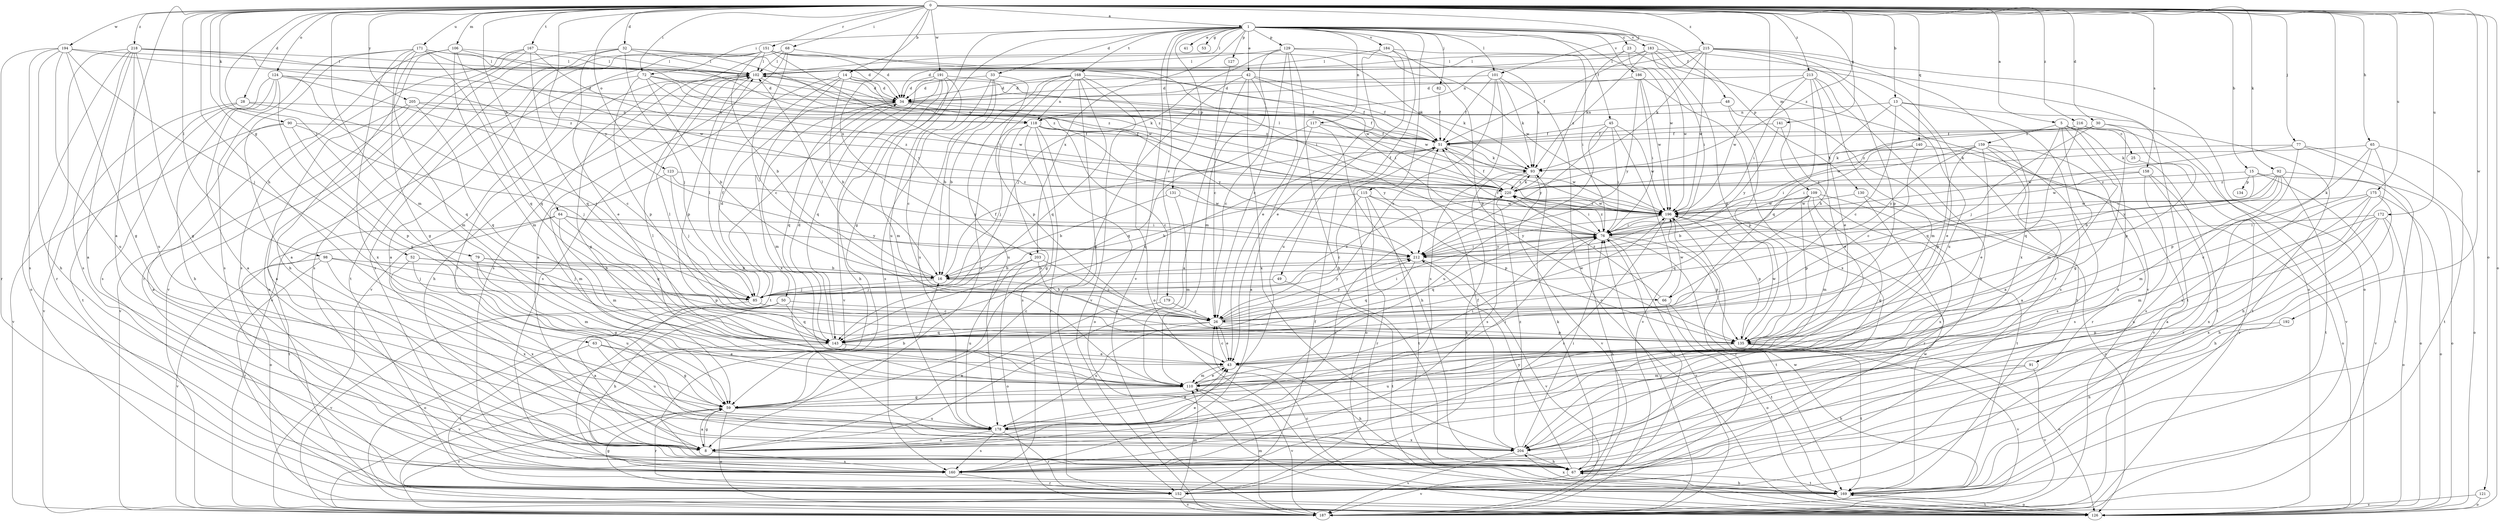 strict digraph  {
0;
1;
5;
8;
13;
14;
15;
16;
23;
25;
26;
28;
30;
32;
33;
34;
41;
42;
43;
45;
48;
49;
50;
51;
52;
53;
59;
63;
64;
65;
66;
67;
68;
72;
76;
77;
79;
82;
85;
90;
91;
92;
93;
98;
101;
102;
106;
109;
110;
115;
117;
118;
121;
123;
124;
126;
127;
129;
130;
131;
134;
135;
140;
141;
143;
151;
152;
158;
159;
160;
167;
168;
169;
171;
172;
175;
178;
179;
183;
184;
186;
187;
191;
192;
194;
196;
203;
204;
205;
212;
213;
215;
216;
218;
220;
0 -> 1  [label=a];
0 -> 5  [label=a];
0 -> 8  [label=a];
0 -> 13  [label=b];
0 -> 14  [label=b];
0 -> 15  [label=b];
0 -> 28  [label=d];
0 -> 30  [label=d];
0 -> 32  [label=d];
0 -> 52  [label=g];
0 -> 63  [label=h];
0 -> 64  [label=h];
0 -> 65  [label=h];
0 -> 68  [label=i];
0 -> 72  [label=i];
0 -> 77  [label=j];
0 -> 79  [label=j];
0 -> 90  [label=k];
0 -> 91  [label=k];
0 -> 92  [label=k];
0 -> 98  [label=l];
0 -> 101  [label=l];
0 -> 106  [label=m];
0 -> 109  [label=m];
0 -> 110  [label=m];
0 -> 121  [label=o];
0 -> 123  [label=o];
0 -> 124  [label=o];
0 -> 126  [label=o];
0 -> 140  [label=q];
0 -> 141  [label=q];
0 -> 151  [label=r];
0 -> 158  [label=s];
0 -> 167  [label=t];
0 -> 171  [label=u];
0 -> 172  [label=u];
0 -> 175  [label=u];
0 -> 191  [label=w];
0 -> 192  [label=w];
0 -> 194  [label=w];
0 -> 203  [label=x];
0 -> 205  [label=y];
0 -> 212  [label=y];
0 -> 213  [label=z];
0 -> 215  [label=z];
0 -> 216  [label=z];
0 -> 218  [label=z];
0 -> 220  [label=z];
1 -> 23  [label=c];
1 -> 33  [label=d];
1 -> 41  [label=e];
1 -> 42  [label=e];
1 -> 45  [label=f];
1 -> 48  [label=f];
1 -> 49  [label=f];
1 -> 53  [label=g];
1 -> 59  [label=g];
1 -> 72  [label=i];
1 -> 82  [label=j];
1 -> 101  [label=l];
1 -> 102  [label=l];
1 -> 115  [label=n];
1 -> 117  [label=n];
1 -> 127  [label=p];
1 -> 129  [label=p];
1 -> 130  [label=p];
1 -> 131  [label=p];
1 -> 168  [label=t];
1 -> 178  [label=u];
1 -> 179  [label=v];
1 -> 183  [label=v];
1 -> 184  [label=v];
1 -> 186  [label=v];
1 -> 187  [label=v];
1 -> 196  [label=w];
1 -> 203  [label=x];
5 -> 8  [label=a];
5 -> 25  [label=c];
5 -> 110  [label=m];
5 -> 143  [label=q];
5 -> 159  [label=s];
5 -> 169  [label=t];
5 -> 204  [label=x];
8 -> 43  [label=e];
8 -> 59  [label=g];
8 -> 160  [label=s];
13 -> 26  [label=c];
13 -> 43  [label=e];
13 -> 66  [label=h];
13 -> 118  [label=n];
13 -> 160  [label=s];
13 -> 169  [label=t];
14 -> 16  [label=b];
14 -> 34  [label=d];
14 -> 50  [label=f];
14 -> 51  [label=f];
14 -> 160  [label=s];
14 -> 196  [label=w];
14 -> 204  [label=x];
15 -> 26  [label=c];
15 -> 126  [label=o];
15 -> 134  [label=p];
15 -> 187  [label=v];
15 -> 220  [label=z];
16 -> 51  [label=f];
16 -> 66  [label=h];
16 -> 85  [label=j];
16 -> 102  [label=l];
23 -> 102  [label=l];
23 -> 187  [label=v];
23 -> 196  [label=w];
23 -> 220  [label=z];
25 -> 187  [label=v];
26 -> 43  [label=e];
26 -> 76  [label=i];
26 -> 135  [label=p];
26 -> 143  [label=q];
26 -> 178  [label=u];
26 -> 196  [label=w];
26 -> 212  [label=y];
28 -> 85  [label=j];
28 -> 118  [label=n];
28 -> 169  [label=t];
28 -> 187  [label=v];
30 -> 51  [label=f];
30 -> 85  [label=j];
30 -> 135  [label=p];
30 -> 169  [label=t];
30 -> 220  [label=z];
32 -> 34  [label=d];
32 -> 43  [label=e];
32 -> 85  [label=j];
32 -> 102  [label=l];
32 -> 160  [label=s];
32 -> 169  [label=t];
32 -> 196  [label=w];
33 -> 16  [label=b];
33 -> 34  [label=d];
33 -> 135  [label=p];
33 -> 160  [label=s];
33 -> 178  [label=u];
34 -> 51  [label=f];
34 -> 110  [label=m];
34 -> 118  [label=n];
34 -> 143  [label=q];
34 -> 169  [label=t];
34 -> 212  [label=y];
42 -> 8  [label=a];
42 -> 26  [label=c];
42 -> 34  [label=d];
42 -> 51  [label=f];
42 -> 59  [label=g];
42 -> 93  [label=k];
42 -> 204  [label=x];
43 -> 26  [label=c];
43 -> 67  [label=h];
43 -> 110  [label=m];
45 -> 51  [label=f];
45 -> 76  [label=i];
45 -> 178  [label=u];
45 -> 187  [label=v];
45 -> 196  [label=w];
45 -> 212  [label=y];
48 -> 118  [label=n];
48 -> 135  [label=p];
48 -> 169  [label=t];
49 -> 85  [label=j];
49 -> 169  [label=t];
50 -> 8  [label=a];
50 -> 26  [label=c];
50 -> 67  [label=h];
50 -> 126  [label=o];
50 -> 143  [label=q];
51 -> 93  [label=k];
51 -> 102  [label=l];
51 -> 126  [label=o];
51 -> 143  [label=q];
51 -> 196  [label=w];
52 -> 16  [label=b];
52 -> 85  [label=j];
52 -> 178  [label=u];
52 -> 204  [label=x];
59 -> 8  [label=a];
59 -> 16  [label=b];
59 -> 76  [label=i];
59 -> 126  [label=o];
59 -> 152  [label=r];
59 -> 178  [label=u];
59 -> 187  [label=v];
63 -> 43  [label=e];
63 -> 59  [label=g];
63 -> 169  [label=t];
63 -> 178  [label=u];
64 -> 76  [label=i];
64 -> 110  [label=m];
64 -> 126  [label=o];
64 -> 143  [label=q];
64 -> 169  [label=t];
64 -> 212  [label=y];
65 -> 67  [label=h];
65 -> 93  [label=k];
65 -> 135  [label=p];
65 -> 169  [label=t];
65 -> 204  [label=x];
66 -> 126  [label=o];
66 -> 169  [label=t];
66 -> 196  [label=w];
66 -> 220  [label=z];
67 -> 76  [label=i];
67 -> 93  [label=k];
67 -> 169  [label=t];
67 -> 187  [label=v];
67 -> 212  [label=y];
68 -> 8  [label=a];
68 -> 26  [label=c];
68 -> 76  [label=i];
68 -> 102  [label=l];
68 -> 160  [label=s];
72 -> 16  [label=b];
72 -> 34  [label=d];
72 -> 93  [label=k];
72 -> 135  [label=p];
72 -> 187  [label=v];
72 -> 196  [label=w];
76 -> 51  [label=f];
76 -> 67  [label=h];
76 -> 135  [label=p];
76 -> 143  [label=q];
76 -> 169  [label=t];
76 -> 187  [label=v];
76 -> 212  [label=y];
76 -> 220  [label=z];
77 -> 93  [label=k];
77 -> 126  [label=o];
77 -> 160  [label=s];
77 -> 169  [label=t];
77 -> 196  [label=w];
79 -> 16  [label=b];
79 -> 59  [label=g];
79 -> 110  [label=m];
79 -> 135  [label=p];
82 -> 51  [label=f];
85 -> 26  [label=c];
85 -> 34  [label=d];
85 -> 102  [label=l];
85 -> 187  [label=v];
85 -> 212  [label=y];
85 -> 220  [label=z];
90 -> 8  [label=a];
90 -> 51  [label=f];
90 -> 85  [label=j];
90 -> 135  [label=p];
90 -> 187  [label=v];
91 -> 67  [label=h];
91 -> 110  [label=m];
91 -> 187  [label=v];
92 -> 16  [label=b];
92 -> 76  [label=i];
92 -> 110  [label=m];
92 -> 126  [label=o];
92 -> 169  [label=t];
92 -> 212  [label=y];
92 -> 220  [label=z];
93 -> 102  [label=l];
93 -> 160  [label=s];
93 -> 187  [label=v];
93 -> 220  [label=z];
98 -> 16  [label=b];
98 -> 85  [label=j];
98 -> 152  [label=r];
98 -> 187  [label=v];
98 -> 204  [label=x];
101 -> 26  [label=c];
101 -> 34  [label=d];
101 -> 51  [label=f];
101 -> 93  [label=k];
101 -> 126  [label=o];
101 -> 160  [label=s];
102 -> 34  [label=d];
102 -> 59  [label=g];
102 -> 67  [label=h];
102 -> 135  [label=p];
102 -> 220  [label=z];
106 -> 67  [label=h];
106 -> 102  [label=l];
106 -> 110  [label=m];
106 -> 143  [label=q];
106 -> 152  [label=r];
106 -> 220  [label=z];
109 -> 16  [label=b];
109 -> 59  [label=g];
109 -> 110  [label=m];
109 -> 135  [label=p];
109 -> 143  [label=q];
109 -> 169  [label=t];
109 -> 196  [label=w];
109 -> 204  [label=x];
110 -> 43  [label=e];
110 -> 59  [label=g];
110 -> 76  [label=i];
110 -> 102  [label=l];
110 -> 187  [label=v];
115 -> 16  [label=b];
115 -> 26  [label=c];
115 -> 135  [label=p];
115 -> 152  [label=r];
115 -> 169  [label=t];
115 -> 196  [label=w];
117 -> 8  [label=a];
117 -> 51  [label=f];
117 -> 67  [label=h];
117 -> 143  [label=q];
118 -> 26  [label=c];
118 -> 51  [label=f];
118 -> 59  [label=g];
118 -> 85  [label=j];
118 -> 126  [label=o];
118 -> 152  [label=r];
118 -> 160  [label=s];
118 -> 212  [label=y];
121 -> 126  [label=o];
121 -> 187  [label=v];
123 -> 85  [label=j];
123 -> 110  [label=m];
123 -> 212  [label=y];
123 -> 220  [label=z];
124 -> 8  [label=a];
124 -> 26  [label=c];
124 -> 34  [label=d];
124 -> 59  [label=g];
124 -> 67  [label=h];
124 -> 143  [label=q];
124 -> 160  [label=s];
126 -> 26  [label=c];
126 -> 169  [label=t];
127 -> 26  [label=c];
129 -> 26  [label=c];
129 -> 43  [label=e];
129 -> 67  [label=h];
129 -> 85  [label=j];
129 -> 93  [label=k];
129 -> 102  [label=l];
129 -> 110  [label=m];
129 -> 196  [label=w];
130 -> 126  [label=o];
130 -> 152  [label=r];
130 -> 196  [label=w];
131 -> 16  [label=b];
131 -> 110  [label=m];
131 -> 196  [label=w];
135 -> 126  [label=o];
135 -> 169  [label=t];
135 -> 178  [label=u];
135 -> 187  [label=v];
135 -> 196  [label=w];
140 -> 26  [label=c];
140 -> 76  [label=i];
140 -> 93  [label=k];
140 -> 187  [label=v];
141 -> 43  [label=e];
141 -> 51  [label=f];
141 -> 212  [label=y];
143 -> 34  [label=d];
143 -> 43  [label=e];
143 -> 102  [label=l];
143 -> 187  [label=v];
151 -> 8  [label=a];
151 -> 16  [label=b];
151 -> 34  [label=d];
151 -> 76  [label=i];
151 -> 93  [label=k];
151 -> 102  [label=l];
151 -> 160  [label=s];
151 -> 187  [label=v];
151 -> 196  [label=w];
152 -> 51  [label=f];
152 -> 59  [label=g];
152 -> 93  [label=k];
152 -> 110  [label=m];
152 -> 187  [label=v];
158 -> 126  [label=o];
158 -> 152  [label=r];
158 -> 160  [label=s];
158 -> 196  [label=w];
158 -> 220  [label=z];
159 -> 8  [label=a];
159 -> 43  [label=e];
159 -> 76  [label=i];
159 -> 93  [label=k];
159 -> 135  [label=p];
159 -> 152  [label=r];
159 -> 160  [label=s];
159 -> 212  [label=y];
160 -> 152  [label=r];
160 -> 220  [label=z];
167 -> 102  [label=l];
167 -> 126  [label=o];
167 -> 143  [label=q];
167 -> 160  [label=s];
167 -> 187  [label=v];
167 -> 212  [label=y];
168 -> 8  [label=a];
168 -> 16  [label=b];
168 -> 34  [label=d];
168 -> 51  [label=f];
168 -> 118  [label=n];
168 -> 126  [label=o];
168 -> 143  [label=q];
168 -> 152  [label=r];
168 -> 178  [label=u];
168 -> 187  [label=v];
169 -> 67  [label=h];
169 -> 126  [label=o];
169 -> 196  [label=w];
169 -> 204  [label=x];
171 -> 8  [label=a];
171 -> 59  [label=g];
171 -> 102  [label=l];
171 -> 110  [label=m];
171 -> 143  [label=q];
171 -> 160  [label=s];
171 -> 196  [label=w];
171 -> 204  [label=x];
171 -> 220  [label=z];
172 -> 67  [label=h];
172 -> 76  [label=i];
172 -> 110  [label=m];
172 -> 126  [label=o];
172 -> 178  [label=u];
172 -> 204  [label=x];
175 -> 8  [label=a];
175 -> 26  [label=c];
175 -> 67  [label=h];
175 -> 126  [label=o];
175 -> 196  [label=w];
175 -> 204  [label=x];
178 -> 8  [label=a];
178 -> 43  [label=e];
178 -> 152  [label=r];
178 -> 160  [label=s];
178 -> 204  [label=x];
179 -> 8  [label=a];
179 -> 26  [label=c];
183 -> 51  [label=f];
183 -> 76  [label=i];
183 -> 93  [label=k];
183 -> 102  [label=l];
183 -> 126  [label=o];
183 -> 135  [label=p];
183 -> 152  [label=r];
184 -> 43  [label=e];
184 -> 76  [label=i];
184 -> 102  [label=l];
184 -> 135  [label=p];
184 -> 178  [label=u];
186 -> 34  [label=d];
186 -> 76  [label=i];
186 -> 196  [label=w];
186 -> 204  [label=x];
186 -> 212  [label=y];
187 -> 76  [label=i];
187 -> 110  [label=m];
187 -> 196  [label=w];
191 -> 26  [label=c];
191 -> 34  [label=d];
191 -> 67  [label=h];
191 -> 76  [label=i];
191 -> 110  [label=m];
191 -> 143  [label=q];
191 -> 187  [label=v];
192 -> 67  [label=h];
192 -> 135  [label=p];
194 -> 59  [label=g];
194 -> 67  [label=h];
194 -> 85  [label=j];
194 -> 102  [label=l];
194 -> 152  [label=r];
194 -> 160  [label=s];
194 -> 178  [label=u];
194 -> 220  [label=z];
196 -> 76  [label=i];
196 -> 135  [label=p];
196 -> 152  [label=r];
196 -> 160  [label=s];
196 -> 212  [label=y];
196 -> 220  [label=z];
203 -> 16  [label=b];
203 -> 26  [label=c];
203 -> 43  [label=e];
203 -> 126  [label=o];
203 -> 178  [label=u];
204 -> 51  [label=f];
204 -> 67  [label=h];
204 -> 76  [label=i];
204 -> 102  [label=l];
204 -> 187  [label=v];
204 -> 220  [label=z];
205 -> 8  [label=a];
205 -> 118  [label=n];
205 -> 143  [label=q];
205 -> 187  [label=v];
205 -> 220  [label=z];
212 -> 16  [label=b];
212 -> 76  [label=i];
212 -> 143  [label=q];
212 -> 187  [label=v];
213 -> 34  [label=d];
213 -> 43  [label=e];
213 -> 67  [label=h];
213 -> 76  [label=i];
213 -> 110  [label=m];
213 -> 143  [label=q];
213 -> 196  [label=w];
215 -> 34  [label=d];
215 -> 93  [label=k];
215 -> 102  [label=l];
215 -> 118  [label=n];
215 -> 126  [label=o];
215 -> 135  [label=p];
215 -> 178  [label=u];
215 -> 196  [label=w];
215 -> 204  [label=x];
216 -> 51  [label=f];
216 -> 59  [label=g];
216 -> 143  [label=q];
216 -> 187  [label=v];
216 -> 196  [label=w];
218 -> 8  [label=a];
218 -> 34  [label=d];
218 -> 59  [label=g];
218 -> 102  [label=l];
218 -> 126  [label=o];
218 -> 152  [label=r];
218 -> 160  [label=s];
218 -> 178  [label=u];
218 -> 220  [label=z];
220 -> 51  [label=f];
220 -> 76  [label=i];
220 -> 93  [label=k];
220 -> 196  [label=w];
}
